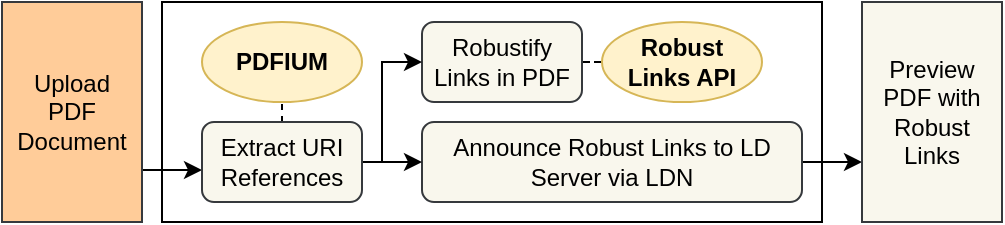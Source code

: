 <mxfile version="14.9.6" type="device" pages="4"><diagram id="goXm3BoLiKmUFwwpOIiW" name="Functional Diagram"><mxGraphModel dx="895" dy="615" grid="1" gridSize="10" guides="1" tooltips="1" connect="1" arrows="1" fold="1" page="1" pageScale="1" pageWidth="850" pageHeight="1100" math="0" shadow="0"><root><mxCell id="0"/><mxCell id="1" parent="0"/><mxCell id="u6vNGUqsT3MRyy9VTYbK-14" value="" style="rounded=0;whiteSpace=wrap;html=1;fontSize=11;align=center;" vertex="1" parent="1"><mxGeometry x="120" y="40" width="330" height="110" as="geometry"/></mxCell><mxCell id="u6vNGUqsT3MRyy9VTYbK-19" style="edgeStyle=orthogonalEdgeStyle;rounded=0;orthogonalLoop=1;jettySize=auto;html=1;fontSize=12;endArrow=classic;endFill=1;strokeColor=#000000;" edge="1" parent="1" source="0smgXLyudnZJQTsYwcSB-1" target="u6vNGUqsT3MRyy9VTYbK-2"><mxGeometry relative="1" as="geometry"><Array as="points"><mxPoint x="120" y="124"/><mxPoint x="120" y="124"/></Array></mxGeometry></mxCell><mxCell id="0smgXLyudnZJQTsYwcSB-1" value="Upload&lt;br&gt;PDF&lt;br&gt;Document" style="rounded=0;whiteSpace=wrap;html=1;fillColor=#ffcc99;strokeColor=#36393d;" parent="1" vertex="1"><mxGeometry x="40" y="40" width="70" height="110" as="geometry"/></mxCell><mxCell id="u6vNGUqsT3MRyy9VTYbK-21" style="edgeStyle=orthogonalEdgeStyle;rounded=0;orthogonalLoop=1;jettySize=auto;html=1;fontSize=12;endArrow=classic;endFill=1;strokeColor=#000000;" edge="1" parent="1" source="0smgXLyudnZJQTsYwcSB-14" target="u6vNGUqsT3MRyy9VTYbK-16"><mxGeometry relative="1" as="geometry"><Array as="points"><mxPoint x="460" y="120"/><mxPoint x="460" y="120"/></Array></mxGeometry></mxCell><mxCell id="0smgXLyudnZJQTsYwcSB-14" value="&lt;div&gt;Announce Robust Links to LD Server via LDN&lt;/div&gt;" style="rounded=1;whiteSpace=wrap;html=1;fillColor=#f9f7ed;strokeColor=#36393d;" parent="1" vertex="1"><mxGeometry x="250" y="100" width="190" height="40" as="geometry"/></mxCell><mxCell id="u6vNGUqsT3MRyy9VTYbK-8" style="edgeStyle=orthogonalEdgeStyle;rounded=0;orthogonalLoop=1;jettySize=auto;html=1;exitX=1;exitY=0.5;exitDx=0;exitDy=0;fontSize=11;endArrow=none;endFill=0;strokeColor=#000000;dashed=1;" edge="1" parent="1" source="0smgXLyudnZJQTsYwcSB-18" target="u6vNGUqsT3MRyy9VTYbK-7"><mxGeometry relative="1" as="geometry"/></mxCell><mxCell id="0smgXLyudnZJQTsYwcSB-18" value="&lt;div&gt;Robustify Links in PDF&lt;/div&gt;" style="rounded=1;whiteSpace=wrap;html=1;fillColor=#f9f7ed;strokeColor=#36393d;" parent="1" vertex="1"><mxGeometry x="250" y="50" width="80" height="40" as="geometry"/></mxCell><mxCell id="u6vNGUqsT3MRyy9VTYbK-1" value="PDFIUM" style="ellipse;whiteSpace=wrap;html=1;fontSize=12;align=center;fillColor=#fff2cc;strokeColor=#d6b656;fontStyle=1" vertex="1" parent="1"><mxGeometry x="140" y="50" width="80" height="40" as="geometry"/></mxCell><mxCell id="u6vNGUqsT3MRyy9VTYbK-5" style="edgeStyle=orthogonalEdgeStyle;rounded=0;orthogonalLoop=1;jettySize=auto;html=1;exitX=1;exitY=0.5;exitDx=0;exitDy=0;entryX=0;entryY=0.5;entryDx=0;entryDy=0;fontSize=11;endArrow=classic;endFill=1;strokeColor=#000000;" edge="1" parent="1" source="u6vNGUqsT3MRyy9VTYbK-2" target="0smgXLyudnZJQTsYwcSB-18"><mxGeometry relative="1" as="geometry"><Array as="points"><mxPoint x="230" y="120"/><mxPoint x="230" y="70"/></Array></mxGeometry></mxCell><mxCell id="u6vNGUqsT3MRyy9VTYbK-6" style="edgeStyle=orthogonalEdgeStyle;rounded=0;orthogonalLoop=1;jettySize=auto;html=1;exitX=1;exitY=0.5;exitDx=0;exitDy=0;entryX=0;entryY=0.5;entryDx=0;entryDy=0;fontSize=11;endArrow=classic;endFill=1;strokeColor=#000000;" edge="1" parent="1" source="u6vNGUqsT3MRyy9VTYbK-2" target="0smgXLyudnZJQTsYwcSB-14"><mxGeometry relative="1" as="geometry"><Array as="points"><mxPoint x="240" y="120"/><mxPoint x="240" y="120"/></Array></mxGeometry></mxCell><mxCell id="u6vNGUqsT3MRyy9VTYbK-9" style="edgeStyle=orthogonalEdgeStyle;rounded=0;orthogonalLoop=1;jettySize=auto;html=1;exitX=0.5;exitY=0;exitDx=0;exitDy=0;entryX=0.5;entryY=1;entryDx=0;entryDy=0;fontSize=11;endArrow=none;endFill=0;strokeColor=#000000;dashed=1;" edge="1" parent="1" source="u6vNGUqsT3MRyy9VTYbK-2" target="u6vNGUqsT3MRyy9VTYbK-1"><mxGeometry relative="1" as="geometry"/></mxCell><mxCell id="u6vNGUqsT3MRyy9VTYbK-2" value="Extract URI References" style="rounded=1;whiteSpace=wrap;html=1;fillColor=#f9f7ed;strokeColor=#36393d;" vertex="1" parent="1"><mxGeometry x="140" y="100" width="80" height="40" as="geometry"/></mxCell><mxCell id="u6vNGUqsT3MRyy9VTYbK-7" value="Robust&lt;br&gt;Links API" style="ellipse;whiteSpace=wrap;html=1;fontSize=12;align=center;fillColor=#fff2cc;strokeColor=#d6b656;fontStyle=1" vertex="1" parent="1"><mxGeometry x="340" y="50" width="80" height="40" as="geometry"/></mxCell><mxCell id="u6vNGUqsT3MRyy9VTYbK-16" value="Preview PDF with Robust Links" style="rounded=0;whiteSpace=wrap;html=1;fontSize=12;fillColor=#f9f7ed;align=center;strokeColor=#36393d;" vertex="1" parent="1"><mxGeometry x="470" y="40" width="70" height="110" as="geometry"/></mxCell></root></mxGraphModel></diagram><diagram id="S94VvYtz2Y-C87We_j-O" name="Interaction Diagram"><mxGraphModel dx="1298" dy="892" grid="1" gridSize="10" guides="1" tooltips="1" connect="1" arrows="1" fold="1" page="1" pageScale="1" pageWidth="850" pageHeight="1100" math="0" shadow="0"><root><mxCell id="xV_HmajcqYFNVt4nP4Q6-0"/><mxCell id="xV_HmajcqYFNVt4nP4Q6-1" parent="xV_HmajcqYFNVt4nP4Q6-0"/><mxCell id="6hiI-nSivdsNJxmvmIHc-30" style="edgeStyle=orthogonalEdgeStyle;rounded=0;orthogonalLoop=1;jettySize=auto;html=1;exitX=0.5;exitY=1;exitDx=0;exitDy=0;entryX=0.5;entryY=0;entryDx=0;entryDy=0;fontSize=11;" edge="1" parent="xV_HmajcqYFNVt4nP4Q6-1" source="6hiI-nSivdsNJxmvmIHc-2" target="6hiI-nSivdsNJxmvmIHc-21"><mxGeometry relative="1" as="geometry"/></mxCell><mxCell id="6hiI-nSivdsNJxmvmIHc-2" value="&lt;div style=&quot;font-size: 11px;&quot;&gt;Upload PDF&amp;nbsp;&lt;span style=&quot;font-size: 11px;&quot;&gt;Page&lt;/span&gt;&lt;/div&gt;&lt;div style=&quot;font-size: 11px;&quot;&gt;&lt;span style=&quot;font-size: 11px;&quot;&gt;(/)&lt;/span&gt;&lt;/div&gt;" style="rounded=0;whiteSpace=wrap;html=1;fillColor=#008a00;strokeColor=#005700;fontColor=#ffffff;fontSize=11;fontStyle=1" vertex="1" parent="xV_HmajcqYFNVt4nP4Q6-1"><mxGeometry x="160" y="80" width="120" height="40" as="geometry"/></mxCell><mxCell id="6hiI-nSivdsNJxmvmIHc-45" style="edgeStyle=orthogonalEdgeStyle;rounded=0;orthogonalLoop=1;jettySize=auto;html=1;exitX=0.5;exitY=1;exitDx=0;exitDy=0;entryX=0.5;entryY=0;entryDx=0;entryDy=0;fontSize=11;" edge="1" parent="xV_HmajcqYFNVt4nP4Q6-1" source="6hiI-nSivdsNJxmvmIHc-11" target="6hiI-nSivdsNJxmvmIHc-32"><mxGeometry relative="1" as="geometry"/></mxCell><mxCell id="6hiI-nSivdsNJxmvmIHc-66" style="edgeStyle=orthogonalEdgeStyle;rounded=0;orthogonalLoop=1;jettySize=auto;html=1;exitX=0.5;exitY=0;exitDx=0;exitDy=0;entryX=0.5;entryY=1;entryDx=0;entryDy=0;endArrow=none;endFill=0;strokeColor=#000000;dashed=1;fontSize=11;" edge="1" parent="xV_HmajcqYFNVt4nP4Q6-1" source="6hiI-nSivdsNJxmvmIHc-11" target="6hiI-nSivdsNJxmvmIHc-65"><mxGeometry relative="1" as="geometry"/></mxCell><mxCell id="mtFAm_1Gwlt_NEJykt8H-1" style="edgeStyle=orthogonalEdgeStyle;rounded=0;orthogonalLoop=1;jettySize=auto;html=1;exitX=1;exitY=0.5;exitDx=0;exitDy=0;entryX=0;entryY=0.5;entryDx=0;entryDy=0;fontSize=11;endArrow=classic;endFill=1;strokeColor=#000000;" edge="1" parent="xV_HmajcqYFNVt4nP4Q6-1" source="6hiI-nSivdsNJxmvmIHc-11" target="6hiI-nSivdsNJxmvmIHc-36"><mxGeometry relative="1" as="geometry"/></mxCell><mxCell id="6hiI-nSivdsNJxmvmIHc-11" value="&lt;div style=&quot;font-size: 11px;&quot;&gt;PDF Links&amp;nbsp;&lt;span style=&quot;font-size: 11px;&quot;&gt;Page&lt;/span&gt;&lt;/div&gt;&lt;div style=&quot;font-size: 11px;&quot;&gt;&lt;span style=&quot;font-size: 11px;&quot;&gt;(/links/&amp;lt;pdf_hash&amp;gt;)&lt;/span&gt;&lt;/div&gt;" style="rounded=0;whiteSpace=wrap;html=1;fillColor=#008a00;strokeColor=#005700;fontColor=#ffffff;fontSize=11;fontStyle=1" vertex="1" parent="xV_HmajcqYFNVt4nP4Q6-1"><mxGeometry x="320" y="80" width="120" height="40" as="geometry"/></mxCell><mxCell id="6hiI-nSivdsNJxmvmIHc-31" style="edgeStyle=orthogonalEdgeStyle;rounded=0;orthogonalLoop=1;jettySize=auto;html=1;exitX=0.5;exitY=1;exitDx=0;exitDy=0;entryX=0.5;entryY=0;entryDx=0;entryDy=0;fontSize=11;" edge="1" parent="xV_HmajcqYFNVt4nP4Q6-1" source="6hiI-nSivdsNJxmvmIHc-21" target="6hiI-nSivdsNJxmvmIHc-25"><mxGeometry relative="1" as="geometry"/></mxCell><mxCell id="6hiI-nSivdsNJxmvmIHc-21" value="Select PDF&lt;br style=&quot;font-size: 11px;&quot;&gt;Document" style="shape=parallelogram;perimeter=parallelogramPerimeter;whiteSpace=wrap;html=1;fixedSize=1;fillColor=#f8cecc;strokeColor=#b85450;fontSize=11;" vertex="1" parent="xV_HmajcqYFNVt4nP4Q6-1"><mxGeometry x="160" y="140" width="120" height="40" as="geometry"/></mxCell><mxCell id="6hiI-nSivdsNJxmvmIHc-29" value="Redirects&lt;br&gt;to" style="edgeStyle=orthogonalEdgeStyle;rounded=0;orthogonalLoop=1;jettySize=auto;html=1;exitX=1;exitY=0.5;exitDx=0;exitDy=0;entryX=0;entryY=0.5;entryDx=0;entryDy=0;fontSize=11;" edge="1" parent="xV_HmajcqYFNVt4nP4Q6-1" source="6hiI-nSivdsNJxmvmIHc-25" target="6hiI-nSivdsNJxmvmIHc-11"><mxGeometry x="-0.765" y="-20" relative="1" as="geometry"><mxPoint x="220" y="270" as="targetPoint"/><mxPoint as="offset"/></mxGeometry></mxCell><mxCell id="6hiI-nSivdsNJxmvmIHc-25" value="Upload Selected&lt;br style=&quot;font-size: 11px;&quot;&gt;PDF Document" style="shape=parallelogram;perimeter=parallelogramPerimeter;whiteSpace=wrap;html=1;fixedSize=1;fillColor=#f8cecc;strokeColor=#b85450;fontSize=11;" vertex="1" parent="xV_HmajcqYFNVt4nP4Q6-1"><mxGeometry x="160" y="200" width="120" height="40" as="geometry"/></mxCell><mxCell id="6hiI-nSivdsNJxmvmIHc-70" style="edgeStyle=orthogonalEdgeStyle;rounded=0;orthogonalLoop=1;jettySize=auto;html=1;exitX=0.5;exitY=1;exitDx=0;exitDy=0;entryX=0.5;entryY=0;entryDx=0;entryDy=0;fontSize=11;endArrow=classic;endFill=1;strokeColor=#000000;" edge="1" parent="xV_HmajcqYFNVt4nP4Q6-1" source="6hiI-nSivdsNJxmvmIHc-32" target="6hiI-nSivdsNJxmvmIHc-34"><mxGeometry relative="1" as="geometry"/></mxCell><mxCell id="6hiI-nSivdsNJxmvmIHc-32" value="Select URLs&lt;br style=&quot;font-size: 11px;&quot;&gt;to Robustify" style="shape=parallelogram;perimeter=parallelogramPerimeter;whiteSpace=wrap;html=1;fixedSize=1;fillColor=#dae8fc;strokeColor=#6c8ebf;fontSize=11;" vertex="1" parent="xV_HmajcqYFNVt4nP4Q6-1"><mxGeometry x="320" y="140" width="120" height="40" as="geometry"/></mxCell><mxCell id="mtFAm_1Gwlt_NEJykt8H-15" style="edgeStyle=orthogonalEdgeStyle;rounded=0;orthogonalLoop=1;jettySize=auto;html=1;exitX=0.5;exitY=1;exitDx=0;exitDy=0;fontSize=11;endArrow=classic;endFill=1;strokeColor=#000000;" edge="1" parent="xV_HmajcqYFNVt4nP4Q6-1" source="6hiI-nSivdsNJxmvmIHc-34" target="6hiI-nSivdsNJxmvmIHc-40"><mxGeometry relative="1" as="geometry"/></mxCell><mxCell id="6hiI-nSivdsNJxmvmIHc-34" value="Robustify&lt;br style=&quot;font-size: 11px;&quot;&gt;Selected URLs" style="shape=parallelogram;perimeter=parallelogramPerimeter;whiteSpace=wrap;html=1;fixedSize=1;fillColor=#dae8fc;strokeColor=#6c8ebf;fontSize=11;" vertex="1" parent="xV_HmajcqYFNVt4nP4Q6-1"><mxGeometry x="320" y="200" width="120" height="40" as="geometry"/></mxCell><mxCell id="6hiI-nSivdsNJxmvmIHc-50" style="edgeStyle=orthogonalEdgeStyle;rounded=0;orthogonalLoop=1;jettySize=auto;html=1;exitX=0.5;exitY=1;exitDx=0;exitDy=0;entryX=0.5;entryY=0;entryDx=0;entryDy=0;fontSize=11;" edge="1" parent="xV_HmajcqYFNVt4nP4Q6-1" source="6hiI-nSivdsNJxmvmIHc-36" target="6hiI-nSivdsNJxmvmIHc-38"><mxGeometry relative="1" as="geometry"/></mxCell><mxCell id="6hiI-nSivdsNJxmvmIHc-36" value="Enter URL of&lt;br style=&quot;font-size: 11px;&quot;&gt;an LD Server" style="shape=parallelogram;perimeter=parallelogramPerimeter;whiteSpace=wrap;html=1;fixedSize=1;fillColor=#e1d5e7;strokeColor=#9673a6;fontSize=11;" vertex="1" parent="xV_HmajcqYFNVt4nP4Q6-1"><mxGeometry x="480" y="40" width="120" height="40" as="geometry"/></mxCell><mxCell id="mtFAm_1Gwlt_NEJykt8H-3" style="edgeStyle=orthogonalEdgeStyle;rounded=0;orthogonalLoop=1;jettySize=auto;html=1;exitX=0.5;exitY=1;exitDx=0;exitDy=0;entryX=0.5;entryY=0;entryDx=0;entryDy=0;fontSize=11;endArrow=classic;endFill=1;strokeColor=#000000;" edge="1" parent="xV_HmajcqYFNVt4nP4Q6-1" source="6hiI-nSivdsNJxmvmIHc-38" target="mtFAm_1Gwlt_NEJykt8H-0"><mxGeometry relative="1" as="geometry"/></mxCell><mxCell id="6hiI-nSivdsNJxmvmIHc-38" value="Generate LDN&lt;br&gt;Payload" style="shape=parallelogram;perimeter=parallelogramPerimeter;whiteSpace=wrap;html=1;fixedSize=1;fillColor=#e1d5e7;strokeColor=#9673a6;fontSize=11;" vertex="1" parent="xV_HmajcqYFNVt4nP4Q6-1"><mxGeometry x="480" y="100" width="120" height="40" as="geometry"/></mxCell><mxCell id="6hiI-nSivdsNJxmvmIHc-40" value="&lt;div style=&quot;font-size: 11px&quot;&gt;Log the Robustification&lt;/div&gt;&lt;div style=&quot;font-size: 11px&quot;&gt;Status&lt;span&gt;&amp;nbsp;of Each URL&lt;/span&gt;&lt;/div&gt;" style="rounded=1;whiteSpace=wrap;html=1;fillColor=#fff2cc;strokeColor=#d6b656;fontSize=11;" vertex="1" parent="xV_HmajcqYFNVt4nP4Q6-1"><mxGeometry x="320" y="260" width="120" height="40" as="geometry"/></mxCell><mxCell id="6hiI-nSivdsNJxmvmIHc-42" value="&lt;div style=&quot;font-size: 11px&quot;&gt;Show the&amp;nbsp;&lt;span&gt;Status&lt;/span&gt;&lt;/div&gt;&lt;div style=&quot;font-size: 11px&quot;&gt;&lt;span&gt;of Sending the LDN&lt;/span&gt;&lt;/div&gt;" style="rounded=1;whiteSpace=wrap;html=1;fillColor=#fff2cc;strokeColor=#d6b656;fontSize=11;fontStyle=0" vertex="1" parent="xV_HmajcqYFNVt4nP4Q6-1"><mxGeometry x="640" y="160" width="120" height="40" as="geometry"/></mxCell><mxCell id="6hiI-nSivdsNJxmvmIHc-63" style="edgeStyle=orthogonalEdgeStyle;rounded=0;orthogonalLoop=1;jettySize=auto;html=1;exitX=0.5;exitY=1;exitDx=0;exitDy=0;endArrow=none;endFill=0;strokeColor=#000000;dashed=1;fontSize=11;" edge="1" parent="xV_HmajcqYFNVt4nP4Q6-1" source="6hiI-nSivdsNJxmvmIHc-44" target="6hiI-nSivdsNJxmvmIHc-62"><mxGeometry relative="1" as="geometry"/></mxCell><mxCell id="6hiI-nSivdsNJxmvmIHc-44" value="&lt;div style=&quot;font-size: 11px&quot;&gt;Preview&amp;nbsp;&lt;span style=&quot;font-size: 11px&quot;&gt;Page&lt;/span&gt;&lt;/div&gt;&lt;div style=&quot;font-size: 11px&quot;&gt;&lt;span style=&quot;font-size: 11px&quot;&gt;(/preview)&lt;/span&gt;&lt;/div&gt;" style="rounded=0;whiteSpace=wrap;html=1;fillColor=#008a00;strokeColor=#005700;fontColor=#ffffff;fontSize=11;fontStyle=1" vertex="1" parent="xV_HmajcqYFNVt4nP4Q6-1"><mxGeometry x="800" y="100" width="120" height="40" as="geometry"/></mxCell><mxCell id="6hiI-nSivdsNJxmvmIHc-47" value="Generate Preview&lt;br&gt;from LDN" style="shape=parallelogram;perimeter=parallelogramPerimeter;whiteSpace=wrap;html=1;fixedSize=1;fillColor=#ffe6cc;strokeColor=#d79b00;fontSize=11;" vertex="1" parent="xV_HmajcqYFNVt4nP4Q6-1"><mxGeometry x="800" y="40" width="120" height="40" as="geometry"/></mxCell><mxCell id="6hiI-nSivdsNJxmvmIHc-56" value="Redirects to" style="edgeStyle=orthogonalEdgeStyle;rounded=0;orthogonalLoop=1;jettySize=auto;html=1;exitX=0.5;exitY=1;exitDx=0;exitDy=0;entryX=0.5;entryY=0;entryDx=0;entryDy=0;fontSize=11;" edge="1" parent="xV_HmajcqYFNVt4nP4Q6-1" source="6hiI-nSivdsNJxmvmIHc-47" target="6hiI-nSivdsNJxmvmIHc-44"><mxGeometry y="40" relative="1" as="geometry"><mxPoint x="710" y="170" as="sourcePoint"/><mxPoint x="710" y="190" as="targetPoint"/><mxPoint as="offset"/></mxGeometry></mxCell><mxCell id="6hiI-nSivdsNJxmvmIHc-62" value="&lt;div style=&quot;font-size: 11px&quot;&gt;Shows the PDF and&lt;/div&gt;&lt;div style=&quot;font-size: 11px&quot;&gt;its Robust Links&lt;/div&gt;" style="rounded=1;whiteSpace=wrap;html=1;fillColor=#f9f7ed;strokeColor=#36393d;fontSize=11;fontStyle=2" vertex="1" parent="xV_HmajcqYFNVt4nP4Q6-1"><mxGeometry x="800" y="150" width="120" height="30" as="geometry"/></mxCell><mxCell id="6hiI-nSivdsNJxmvmIHc-65" value="&lt;div style=&quot;font-size: 11px&quot;&gt;Shows URLs in the&lt;/div&gt;&lt;div style=&quot;font-size: 11px&quot;&gt;PDF Document&lt;/div&gt;" style="rounded=1;whiteSpace=wrap;html=1;fillColor=#f9f7ed;strokeColor=#36393d;fontSize=11;fontStyle=2" vertex="1" parent="xV_HmajcqYFNVt4nP4Q6-1"><mxGeometry x="320" y="40" width="120" height="30" as="geometry"/></mxCell><mxCell id="6hiI-nSivdsNJxmvmIHc-69" style="edgeStyle=orthogonalEdgeStyle;rounded=0;orthogonalLoop=1;jettySize=auto;html=1;exitX=0.5;exitY=1;exitDx=0;exitDy=0;entryX=0.5;entryY=0;entryDx=0;entryDy=0;fontSize=11;endArrow=none;endFill=0;strokeColor=#000000;dashed=1;" edge="1" parent="xV_HmajcqYFNVt4nP4Q6-1" source="6hiI-nSivdsNJxmvmIHc-67" target="6hiI-nSivdsNJxmvmIHc-2"><mxGeometry relative="1" as="geometry"/></mxCell><mxCell id="6hiI-nSivdsNJxmvmIHc-67" value="&lt;div style=&quot;font-size: 11px&quot;&gt;Allows to Upload a&lt;/div&gt;&lt;div style=&quot;font-size: 11px&quot;&gt;PDF Document&lt;/div&gt;" style="rounded=1;whiteSpace=wrap;html=1;fillColor=#f9f7ed;strokeColor=#36393d;fontSize=11;fontStyle=2" vertex="1" parent="xV_HmajcqYFNVt4nP4Q6-1"><mxGeometry x="160" y="40" width="120" height="30" as="geometry"/></mxCell><mxCell id="mtFAm_1Gwlt_NEJykt8H-4" style="edgeStyle=orthogonalEdgeStyle;rounded=0;orthogonalLoop=1;jettySize=auto;html=1;exitX=0.5;exitY=1;exitDx=0;exitDy=0;fontSize=11;endArrow=classic;endFill=1;strokeColor=#000000;" edge="1" parent="xV_HmajcqYFNVt4nP4Q6-1" source="mtFAm_1Gwlt_NEJykt8H-0" target="mtFAm_1Gwlt_NEJykt8H-5"><mxGeometry relative="1" as="geometry"><mxPoint x="600" y="200" as="targetPoint"/></mxGeometry></mxCell><mxCell id="mtFAm_1Gwlt_NEJykt8H-6" value="N" style="edgeLabel;html=1;align=center;verticalAlign=middle;resizable=0;points=[];fontSize=11;" vertex="1" connectable="0" parent="mtFAm_1Gwlt_NEJykt8H-4"><mxGeometry x="-0.4" y="1" relative="1" as="geometry"><mxPoint x="9" y="-15" as="offset"/></mxGeometry></mxCell><mxCell id="mtFAm_1Gwlt_NEJykt8H-12" value="Y" style="edgeStyle=orthogonalEdgeStyle;rounded=0;orthogonalLoop=1;jettySize=auto;html=1;exitX=1;exitY=0.5;exitDx=0;exitDy=0;entryX=0;entryY=0.5;entryDx=0;entryDy=0;fontSize=11;endArrow=classic;endFill=1;strokeColor=#000000;" edge="1" parent="xV_HmajcqYFNVt4nP4Q6-1" source="mtFAm_1Gwlt_NEJykt8H-0" target="mtFAm_1Gwlt_NEJykt8H-11"><mxGeometry x="-0.9" y="-10" relative="1" as="geometry"><mxPoint as="offset"/></mxGeometry></mxCell><mxCell id="mtFAm_1Gwlt_NEJykt8H-0" value="Are URLs&lt;br&gt;Robustified?" style="rhombus;whiteSpace=wrap;html=1;fontSize=11;fillColor=#d5e8d4;strokeColor=#82b366;" vertex="1" parent="xV_HmajcqYFNVt4nP4Q6-1"><mxGeometry x="500" y="160" width="80" height="80" as="geometry"/></mxCell><mxCell id="mtFAm_1Gwlt_NEJykt8H-5" value="&lt;div style=&quot;font-size: 11px&quot;&gt;Warn that URLs should first be Robustified&lt;/div&gt;" style="rounded=1;whiteSpace=wrap;html=1;fillColor=#fff2cc;strokeColor=#d6b656;fontSize=11;" vertex="1" parent="xV_HmajcqYFNVt4nP4Q6-1"><mxGeometry x="480" y="260" width="120" height="40" as="geometry"/></mxCell><mxCell id="mtFAm_1Gwlt_NEJykt8H-14" style="edgeStyle=orthogonalEdgeStyle;rounded=0;orthogonalLoop=1;jettySize=auto;html=1;exitX=0.5;exitY=1;exitDx=0;exitDy=0;entryX=0.5;entryY=0;entryDx=0;entryDy=0;fontSize=11;endArrow=classic;endFill=1;strokeColor=#000000;" edge="1" parent="xV_HmajcqYFNVt4nP4Q6-1" source="mtFAm_1Gwlt_NEJykt8H-7" target="6hiI-nSivdsNJxmvmIHc-42"><mxGeometry relative="1" as="geometry"/></mxCell><mxCell id="mtFAm_1Gwlt_NEJykt8H-7" value="Send LDN to the&lt;br&gt;LD Server" style="shape=parallelogram;perimeter=parallelogramPerimeter;whiteSpace=wrap;html=1;fixedSize=1;fillColor=#e1d5e7;strokeColor=#9673a6;fontSize=11;" vertex="1" parent="xV_HmajcqYFNVt4nP4Q6-1"><mxGeometry x="640" y="100" width="120" height="40" as="geometry"/></mxCell><mxCell id="mtFAm_1Gwlt_NEJykt8H-13" style="edgeStyle=orthogonalEdgeStyle;rounded=0;orthogonalLoop=1;jettySize=auto;html=1;exitX=0.5;exitY=1;exitDx=0;exitDy=0;entryX=0.5;entryY=0;entryDx=0;entryDy=0;fontSize=11;endArrow=classic;endFill=1;strokeColor=#000000;" edge="1" parent="xV_HmajcqYFNVt4nP4Q6-1" source="mtFAm_1Gwlt_NEJykt8H-11" target="mtFAm_1Gwlt_NEJykt8H-7"><mxGeometry relative="1" as="geometry"/></mxCell><mxCell id="mtFAm_1Gwlt_NEJykt8H-16" style="edgeStyle=orthogonalEdgeStyle;rounded=0;orthogonalLoop=1;jettySize=auto;html=1;exitX=1;exitY=0.5;exitDx=0;exitDy=0;entryX=0;entryY=0.5;entryDx=0;entryDy=0;fontSize=11;endArrow=classic;endFill=1;strokeColor=#000000;" edge="1" parent="xV_HmajcqYFNVt4nP4Q6-1" source="mtFAm_1Gwlt_NEJykt8H-11" target="6hiI-nSivdsNJxmvmIHc-47"><mxGeometry relative="1" as="geometry"/></mxCell><mxCell id="mtFAm_1Gwlt_NEJykt8H-11" value="&lt;div style=&quot;font-size: 11px&quot;&gt;Show the Generated&lt;/div&gt;&lt;div style=&quot;font-size: 11px&quot;&gt;LDN Payload&lt;/div&gt;" style="rounded=1;whiteSpace=wrap;html=1;fillColor=#fff2cc;strokeColor=#d6b656;fontSize=11;" vertex="1" parent="xV_HmajcqYFNVt4nP4Q6-1"><mxGeometry x="640" y="40" width="120" height="40" as="geometry"/></mxCell></root></mxGraphModel></diagram><diagram id="Rbt6-jK_yJWIO0j40JbF" name="Overview"><mxGraphModel dx="1298" dy="892" grid="1" gridSize="10" guides="1" tooltips="1" connect="1" arrows="1" fold="1" page="1" pageScale="1" pageWidth="850" pageHeight="1100" math="0" shadow="0"><root><mxCell id="wgYFFMT41PQTOJBAEeDY-0"/><mxCell id="wgYFFMT41PQTOJBAEeDY-1" parent="wgYFFMT41PQTOJBAEeDY-0"/><mxCell id="wgYFFMT41PQTOJBAEeDY-29" value="" style="ellipse;whiteSpace=wrap;html=1;aspect=fixed;fontSize=11;fillColor=#fff2cc;strokeColor=#d6b656;" vertex="1" parent="wgYFFMT41PQTOJBAEeDY-1"><mxGeometry x="605" y="145" width="110" height="110" as="geometry"/></mxCell><mxCell id="wgYFFMT41PQTOJBAEeDY-33" style="edgeStyle=orthogonalEdgeStyle;rounded=0;orthogonalLoop=1;jettySize=auto;html=1;exitX=1;exitY=0.5;exitDx=0;exitDy=0;entryX=0;entryY=0.5;entryDx=0;entryDy=0;fontSize=11;endArrow=classic;endFill=1;strokeColor=#000000;" edge="1" parent="wgYFFMT41PQTOJBAEeDY-1" source="wgYFFMT41PQTOJBAEeDY-28" target="wgYFFMT41PQTOJBAEeDY-29"><mxGeometry relative="1" as="geometry"/></mxCell><mxCell id="wgYFFMT41PQTOJBAEeDY-28" value="" style="ellipse;whiteSpace=wrap;html=1;aspect=fixed;fontSize=11;fillColor=#e1d5e7;strokeColor=#9673a6;" vertex="1" parent="wgYFFMT41PQTOJBAEeDY-1"><mxGeometry x="465" y="145" width="110" height="110" as="geometry"/></mxCell><mxCell id="wgYFFMT41PQTOJBAEeDY-32" style="edgeStyle=orthogonalEdgeStyle;rounded=0;orthogonalLoop=1;jettySize=auto;html=1;exitX=1;exitY=0.5;exitDx=0;exitDy=0;entryX=0;entryY=0.5;entryDx=0;entryDy=0;fontSize=11;endArrow=classic;endFill=1;strokeColor=#000000;" edge="1" parent="wgYFFMT41PQTOJBAEeDY-1" source="wgYFFMT41PQTOJBAEeDY-27" target="wgYFFMT41PQTOJBAEeDY-28"><mxGeometry relative="1" as="geometry"/></mxCell><mxCell id="wgYFFMT41PQTOJBAEeDY-27" value="" style="ellipse;whiteSpace=wrap;html=1;aspect=fixed;fontSize=11;fillColor=#ffe6cc;strokeColor=#d79b00;" vertex="1" parent="wgYFFMT41PQTOJBAEeDY-1"><mxGeometry x="325" y="145" width="110" height="110" as="geometry"/></mxCell><mxCell id="wgYFFMT41PQTOJBAEeDY-31" style="edgeStyle=orthogonalEdgeStyle;rounded=0;orthogonalLoop=1;jettySize=auto;html=1;exitX=1;exitY=0.5;exitDx=0;exitDy=0;entryX=0;entryY=0.5;entryDx=0;entryDy=0;fontSize=11;endArrow=classic;endFill=1;strokeColor=#000000;" edge="1" parent="wgYFFMT41PQTOJBAEeDY-1" source="wgYFFMT41PQTOJBAEeDY-26" target="wgYFFMT41PQTOJBAEeDY-27"><mxGeometry relative="1" as="geometry"/></mxCell><mxCell id="wgYFFMT41PQTOJBAEeDY-26" value="" style="ellipse;whiteSpace=wrap;html=1;aspect=fixed;fontSize=11;fillColor=#dae8fc;strokeColor=#6c8ebf;" vertex="1" parent="wgYFFMT41PQTOJBAEeDY-1"><mxGeometry x="185" y="145" width="110" height="110" as="geometry"/></mxCell><mxCell id="wgYFFMT41PQTOJBAEeDY-30" style="edgeStyle=orthogonalEdgeStyle;rounded=0;orthogonalLoop=1;jettySize=auto;html=1;exitX=1;exitY=0.5;exitDx=0;exitDy=0;entryX=0;entryY=0.5;entryDx=0;entryDy=0;fontSize=11;endArrow=classic;endFill=1;strokeColor=#000000;" edge="1" parent="wgYFFMT41PQTOJBAEeDY-1" source="wgYFFMT41PQTOJBAEeDY-25" target="wgYFFMT41PQTOJBAEeDY-26"><mxGeometry relative="1" as="geometry"/></mxCell><mxCell id="wgYFFMT41PQTOJBAEeDY-25" value="" style="ellipse;whiteSpace=wrap;html=1;aspect=fixed;fontSize=11;fillColor=#d5e8d4;strokeColor=#82b366;" vertex="1" parent="wgYFFMT41PQTOJBAEeDY-1"><mxGeometry x="45" y="145" width="110" height="110" as="geometry"/></mxCell><mxCell id="wgYFFMT41PQTOJBAEeDY-15" value="Upload PDF&lt;br&gt;Document" style="pointerEvents=1;shadow=0;dashed=0;html=1;strokeColor=none;fillColor=#505050;labelPosition=center;verticalLabelPosition=bottom;verticalAlign=top;outlineConnect=0;align=center;shape=mxgraph.office.concepts.upload;fontSize=11;fontStyle=1;spacing=0;spacingTop=6;" vertex="1" parent="wgYFFMT41PQTOJBAEeDY-1"><mxGeometry x="82.55" y="160" width="34.91" height="40" as="geometry"/></mxCell><mxCell id="wgYFFMT41PQTOJBAEeDY-16" value="&lt;font style=&quot;font-size: 11px&quot;&gt;Get Links in&lt;br&gt;PDF&lt;/font&gt;" style="html=1;verticalLabelPosition=bottom;align=center;labelBackgroundColor=none;verticalAlign=top;strokeWidth=2;strokeColor=#0080F0;shadow=0;dashed=0;shape=mxgraph.ios7.icons.link;fontSize=11;fillColor=#ffffff;fontStyle=1;spacing=0;spacingTop=6;" vertex="1" parent="wgYFFMT41PQTOJBAEeDY-1"><mxGeometry x="220" y="160" width="40" height="40" as="geometry"/></mxCell><mxCell id="wgYFFMT41PQTOJBAEeDY-17" value="Select &amp; Robustify&#10;Links" style="shape=image;verticalLabelPosition=bottom;labelBackgroundColor=none;verticalAlign=top;aspect=fixed;imageAspect=0;image=https://mementoweb.org/static/css/images/robustlinks.png;fontStyle=1;spacing=0;spacingTop=6;fontSize=11;" vertex="1" parent="wgYFFMT41PQTOJBAEeDY-1"><mxGeometry x="360" y="160" width="40" height="40" as="geometry"/></mxCell><mxCell id="wgYFFMT41PQTOJBAEeDY-19" value="Share Robust&lt;br&gt;Links via LDN" style="points=[[0.145,0.145,0],[0.5,0,0],[0.855,0.145,0],[1,0.5,0],[0.855,0.855,0],[0.5,1,0],[0.145,0.855,0],[0,0.5,0]];shape=mxgraph.bpmn.event;html=1;verticalLabelPosition=bottom;labelBackgroundColor=none;verticalAlign=top;align=center;perimeter=ellipsePerimeter;outlineConnect=0;aspect=fixed;outline=end;symbol=message;fontSize=11;fillColor=#ffffff;fontStyle=1;spacing=0;spacingTop=6;" vertex="1" parent="wgYFFMT41PQTOJBAEeDY-1"><mxGeometry x="500" y="160" width="40" height="40" as="geometry"/></mxCell><mxCell id="wgYFFMT41PQTOJBAEeDY-20" value="Preview PDF with&lt;br&gt;Robust Links" style="aspect=fixed;pointerEvents=1;shadow=0;dashed=0;html=1;strokeColor=none;labelPosition=center;verticalLabelPosition=bottom;verticalAlign=top;align=center;fillColor=#00188D;shape=mxgraph.azure.computer;fontSize=11;fontStyle=1;spacing=0;spacingTop=6;" vertex="1" parent="wgYFFMT41PQTOJBAEeDY-1"><mxGeometry x="637.78" y="160" width="44.44" height="40" as="geometry"/></mxCell></root></mxGraphModel></diagram><diagram id="XuMqjUWSKSlmFJ1iZKdp" name="Logo"><mxGraphModel dx="618" dy="425" grid="1" gridSize="10" guides="1" tooltips="1" connect="1" arrows="1" fold="1" page="1" pageScale="1" pageWidth="850" pageHeight="1100" math="0" shadow="0"><root><mxCell id="Gf7OfO-f3AzHfYftt2LH-0"/><mxCell id="Gf7OfO-f3AzHfYftt2LH-1" parent="Gf7OfO-f3AzHfYftt2LH-0"/><mxCell id="Gf7OfO-f3AzHfYftt2LH-26" value="" style="shape=note;whiteSpace=wrap;html=1;backgroundOutline=1;darkOpacity=0.05;fontSize=11;align=center;size=24;" vertex="1" parent="Gf7OfO-f3AzHfYftt2LH-1"><mxGeometry x="160" y="239" width="58" height="72.5" as="geometry"/></mxCell><mxCell id="Gf7OfO-f3AzHfYftt2LH-27" value="" style="group" vertex="1" connectable="0" parent="Gf7OfO-f3AzHfYftt2LH-1"><mxGeometry x="162" y="240" width="30" height="80" as="geometry"/></mxCell><mxCell id="Gf7OfO-f3AzHfYftt2LH-19" value="" style="shape=image;verticalLabelPosition=bottom;labelBackgroundColor=#ffffff;verticalAlign=top;aspect=fixed;imageAspect=0;image=https://upload.wikimedia.org/wikipedia/mediawiki/8/83/Memento_logo_128.png;" vertex="1" parent="Gf7OfO-f3AzHfYftt2LH-27"><mxGeometry y="50" width="30" height="30" as="geometry"/></mxCell><mxCell id="Gf7OfO-f3AzHfYftt2LH-14" value="" style="shadow=0;dashed=0;html=1;strokeColor=none;fillColor=#4495D1;labelPosition=center;verticalLabelPosition=bottom;verticalAlign=top;align=center;outlineConnect=0;shape=mxgraph.veeam.globe;fontSize=11;" vertex="1" parent="Gf7OfO-f3AzHfYftt2LH-27"><mxGeometry width="30" height="30" as="geometry"/></mxCell><mxCell id="Gf7OfO-f3AzHfYftt2LH-16" value="" style="pointerEvents=1;shadow=0;dashed=0;html=1;strokeColor=#23445d;labelPosition=center;verticalLabelPosition=bottom;verticalAlign=top;outlineConnect=0;align=center;shape=mxgraph.office.concepts.link;fontSize=11;fillColor=#bac8d3;rotation=90;" vertex="1" parent="Gf7OfO-f3AzHfYftt2LH-27"><mxGeometry y="33" width="29.05" height="10" as="geometry"/></mxCell><mxCell id="Gf7OfO-f3AzHfYftt2LH-28" value="PDF" style="text;html=1;align=center;verticalAlign=middle;whiteSpace=wrap;rounded=0;fontSize=11;fillColor=#a0522d;strokeColor=#6D1F00;fontColor=#ffffff;" vertex="1" parent="Gf7OfO-f3AzHfYftt2LH-1"><mxGeometry x="182" y="269.75" width="36" height="19" as="geometry"/></mxCell></root></mxGraphModel></diagram></mxfile>